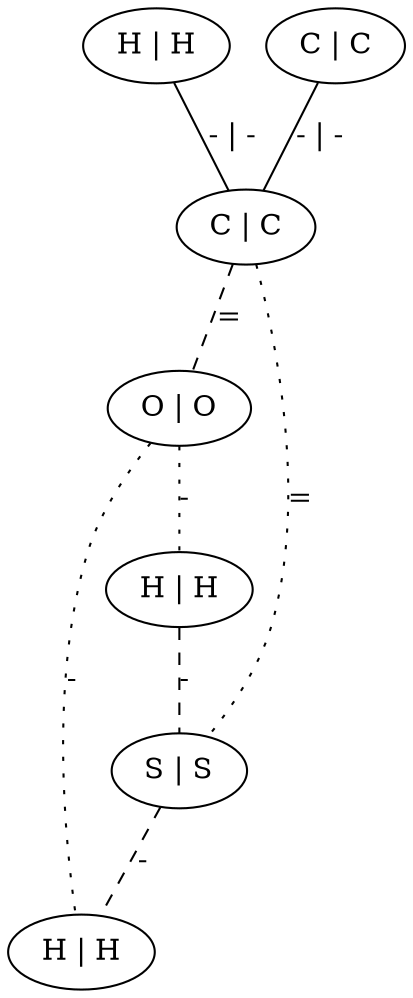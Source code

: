 graph G {
	0 [ label="H | H" ]
	1 [ label="C | C" ]
	2 [ label="C | C" ]
	3 [ label="O | O" ]
	4 [ label="H | H" ]
	5 [ label="S | S" ]
	6 [ label="H | H" ]
	0 -- 2 [ label="- | -" ]
	1 -- 2 [ label="- | -" ]
	2 -- 3 [ style=dashed label="=" ]
	2 -- 5 [ style=dotted label="=" ]
	3 -- 4 [ style=dotted label="-" ]
	3 -- 6 [ style=dotted label="-" ]
	4 -- 5 [ style=dashed label="-" ]
	5 -- 6 [ style=dashed label="-" ]
}
